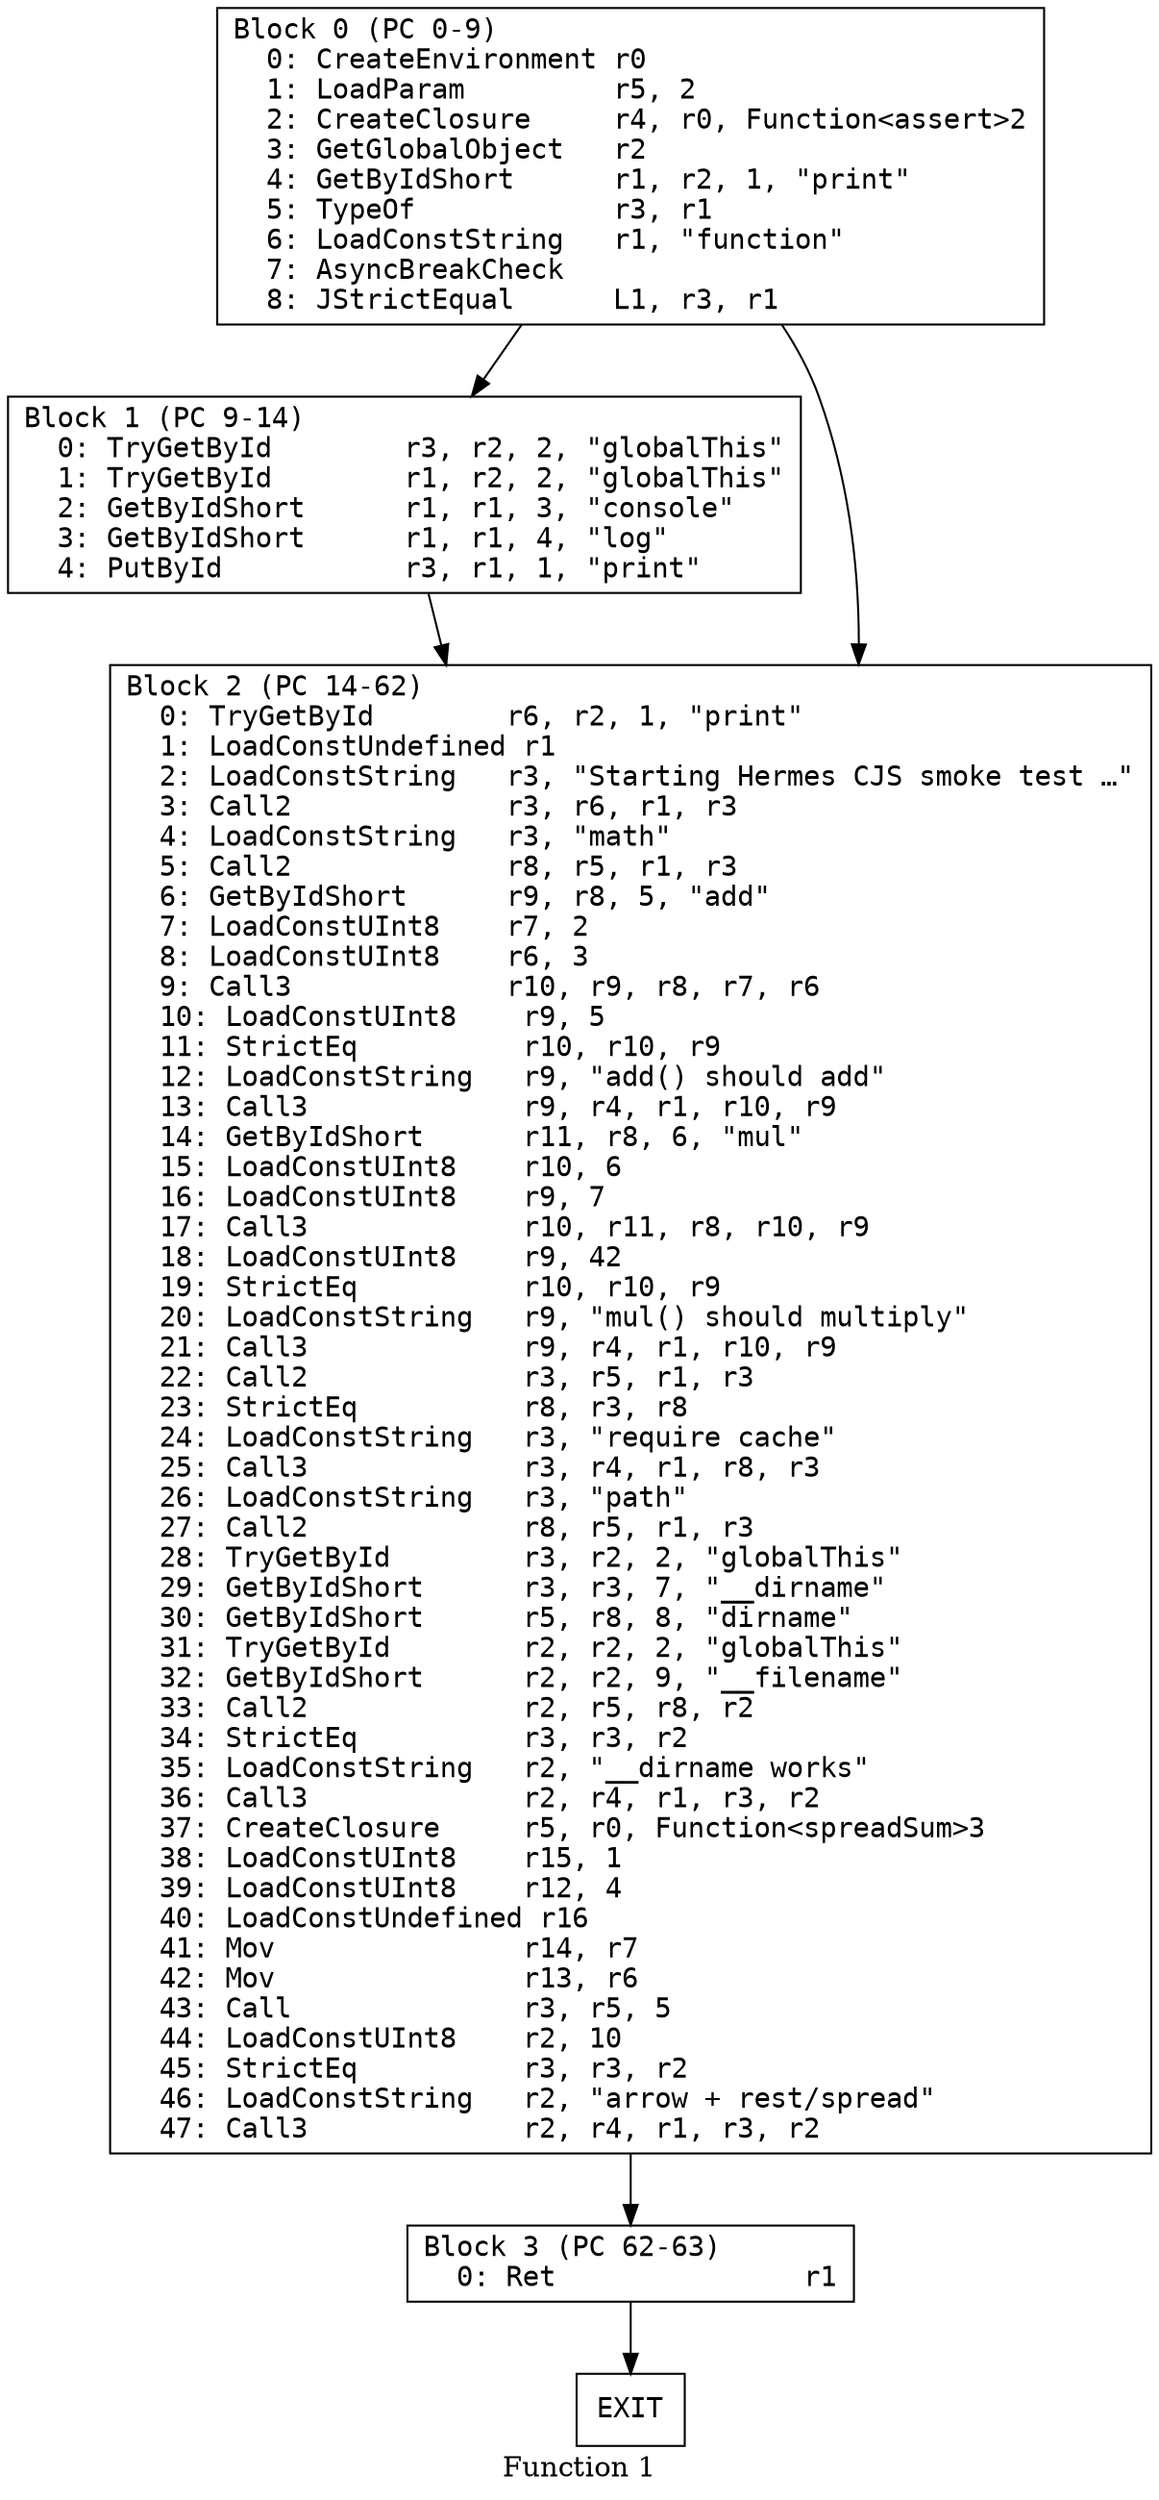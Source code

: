 // Function 1 from cjs-show-source
// Generated from data/cjs-show-source.dot

digraph {
  rankdir=TB;
  node [shape=box, fontname="monospace"];

  label = "Function 1";
  style = filled;
  color = lightgrey;

  f1_n0 [ label = "Block 0 (PC 0-9)\l  0: CreateEnvironment r0\l  1: LoadParam         r5, 2\l  2: CreateClosure     r4, r0, Function<assert>2\l  3: GetGlobalObject   r2\l  4: GetByIdShort      r1, r2, 1, \"print\"\l  5: TypeOf            r3, r1\l  6: LoadConstString   r1, \"function\"\l  7: AsyncBreakCheck   \l  8: JStrictEqual      L1, r3, r1\l" ]
  f1_n1 [ label = "Block 1 (PC 9-14)\l  0: TryGetById        r3, r2, 2, \"globalThis\"\l  1: TryGetById        r1, r2, 2, \"globalThis\"\l  2: GetByIdShort      r1, r1, 3, \"console\"\l  3: GetByIdShort      r1, r1, 4, \"log\"\l  4: PutById           r3, r1, 1, \"print\"\l" ]
  f1_n2 [ label = "Block 2 (PC 14-62)\l  0: TryGetById        r6, r2, 1, \"print\"\l  1: LoadConstUndefined r1\l  2: LoadConstString   r3, \"Starting Hermes CJS smoke test …\"\l  3: Call2             r3, r6, r1, r3\l  4: LoadConstString   r3, \"math\"\l  5: Call2             r8, r5, r1, r3\l  6: GetByIdShort      r9, r8, 5, \"add\"\l  7: LoadConstUInt8    r7, 2\l  8: LoadConstUInt8    r6, 3\l  9: Call3             r10, r9, r8, r7, r6\l  10: LoadConstUInt8    r9, 5\l  11: StrictEq          r10, r10, r9\l  12: LoadConstString   r9, \"add() should add\"\l  13: Call3             r9, r4, r1, r10, r9\l  14: GetByIdShort      r11, r8, 6, \"mul\"\l  15: LoadConstUInt8    r10, 6\l  16: LoadConstUInt8    r9, 7\l  17: Call3             r10, r11, r8, r10, r9\l  18: LoadConstUInt8    r9, 42\l  19: StrictEq          r10, r10, r9\l  20: LoadConstString   r9, \"mul() should multiply\"\l  21: Call3             r9, r4, r1, r10, r9\l  22: Call2             r3, r5, r1, r3\l  23: StrictEq          r8, r3, r8\l  24: LoadConstString   r3, \"require cache\"\l  25: Call3             r3, r4, r1, r8, r3\l  26: LoadConstString   r3, \"path\"\l  27: Call2             r8, r5, r1, r3\l  28: TryGetById        r3, r2, 2, \"globalThis\"\l  29: GetByIdShort      r3, r3, 7, \"__dirname\"\l  30: GetByIdShort      r5, r8, 8, \"dirname\"\l  31: TryGetById        r2, r2, 2, \"globalThis\"\l  32: GetByIdShort      r2, r2, 9, \"__filename\"\l  33: Call2             r2, r5, r8, r2\l  34: StrictEq          r3, r3, r2\l  35: LoadConstString   r2, \"__dirname works\"\l  36: Call3             r2, r4, r1, r3, r2\l  37: CreateClosure     r5, r0, Function<spreadSum>3\l  38: LoadConstUInt8    r15, 1\l  39: LoadConstUInt8    r12, 4\l  40: LoadConstUndefined r16\l  41: Mov               r14, r7\l  42: Mov               r13, r6\l  43: Call              r3, r5, 5\l  44: LoadConstUInt8    r2, 10\l  45: StrictEq          r3, r3, r2\l  46: LoadConstString   r2, \"arrow + rest/spread\"\l  47: Call3             r2, r4, r1, r3, r2\l" ]
  f1_n3 [ label = "Block 3 (PC 62-63)\l  0: Ret               r1\l" ]
  f1_n4 [ label = "EXIT" ]

  f1_n0 -> f1_n2
  f1_n0 -> f1_n1
  f1_n1 -> f1_n2
  f1_n2 -> f1_n3
  f1_n3 -> f1_n4
}
